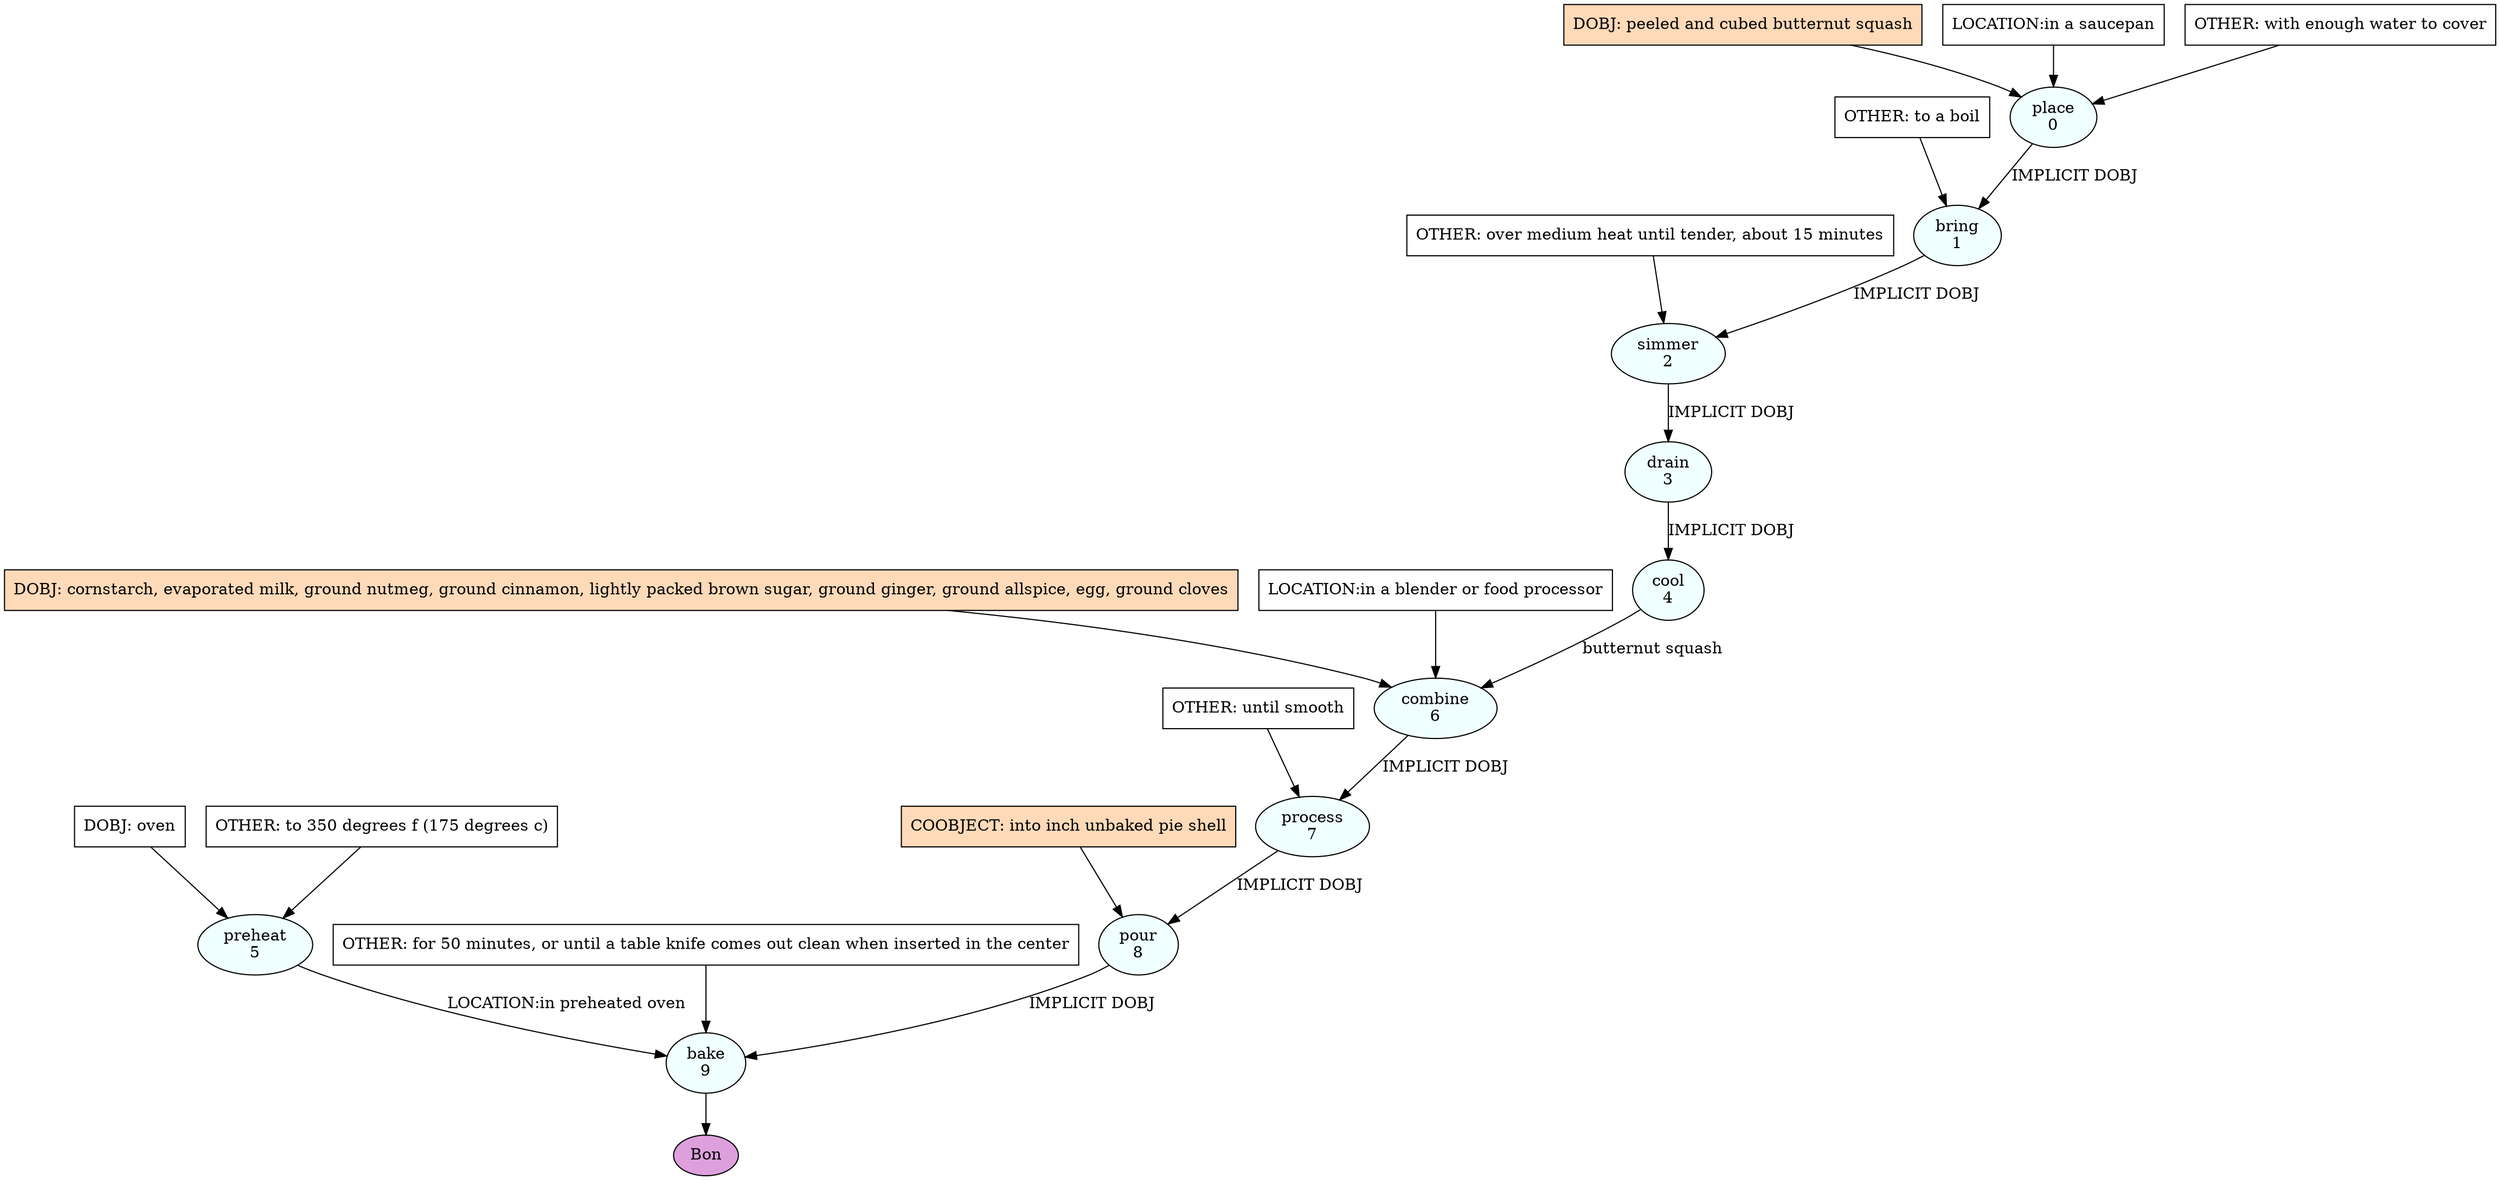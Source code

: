 digraph recipe {
E0[label="place
0", shape=oval, style=filled, fillcolor=azure]
E1[label="bring
1", shape=oval, style=filled, fillcolor=azure]
E2[label="simmer
2", shape=oval, style=filled, fillcolor=azure]
E3[label="drain
3", shape=oval, style=filled, fillcolor=azure]
E4[label="cool
4", shape=oval, style=filled, fillcolor=azure]
E5[label="preheat
5", shape=oval, style=filled, fillcolor=azure]
E6[label="combine
6", shape=oval, style=filled, fillcolor=azure]
E7[label="process
7", shape=oval, style=filled, fillcolor=azure]
E8[label="pour
8", shape=oval, style=filled, fillcolor=azure]
E9[label="bake
9", shape=oval, style=filled, fillcolor=azure]
D5[label="DOBJ: oven", shape=box, style=filled, fillcolor=white]
D5 -> E5
O5_0[label="OTHER: to 350 degrees f (175 degrees c)", shape=box, style=filled, fillcolor=white]
O5_0 -> E5
D0[label="DOBJ: peeled and cubed butternut squash", shape=box, style=filled, fillcolor=peachpuff]
D0 -> E0
P0_0[label="LOCATION:in a saucepan", shape=box, style=filled, fillcolor=white]
P0_0 -> E0
O0_0[label="OTHER: with enough water to cover", shape=box, style=filled, fillcolor=white]
O0_0 -> E0
E0 -> E1 [label="IMPLICIT DOBJ"]
O1_0_0[label="OTHER: to a boil", shape=box, style=filled, fillcolor=white]
O1_0_0 -> E1
E1 -> E2 [label="IMPLICIT DOBJ"]
O2_0_0[label="OTHER: over medium heat until tender, about 15 minutes", shape=box, style=filled, fillcolor=white]
O2_0_0 -> E2
E2 -> E3 [label="IMPLICIT DOBJ"]
E3 -> E4 [label="IMPLICIT DOBJ"]
D6_ing[label="DOBJ: cornstarch, evaporated milk, ground nutmeg, ground cinnamon, lightly packed brown sugar, ground ginger, ground allspice, egg, ground cloves", shape=box, style=filled, fillcolor=peachpuff]
D6_ing -> E6
E4 -> E6 [label="butternut squash"]
P6_0_0[label="LOCATION:in a blender or food processor", shape=box, style=filled, fillcolor=white]
P6_0_0 -> E6
E6 -> E7 [label="IMPLICIT DOBJ"]
O7_0_0[label="OTHER: until smooth", shape=box, style=filled, fillcolor=white]
O7_0_0 -> E7
E7 -> E8 [label="IMPLICIT DOBJ"]
P8_0_ing[label="COOBJECT: into inch unbaked pie shell", shape=box, style=filled, fillcolor=peachpuff]
P8_0_ing -> E8
E8 -> E9 [label="IMPLICIT DOBJ"]
E5 -> E9 [label="LOCATION:in preheated oven"]
O9_0_0[label="OTHER: for 50 minutes, or until a table knife comes out clean when inserted in the center", shape=box, style=filled, fillcolor=white]
O9_0_0 -> E9
EOR[label="Bon", shape=oval, style=filled, fillcolor=plum]
E9 -> EOR
}
